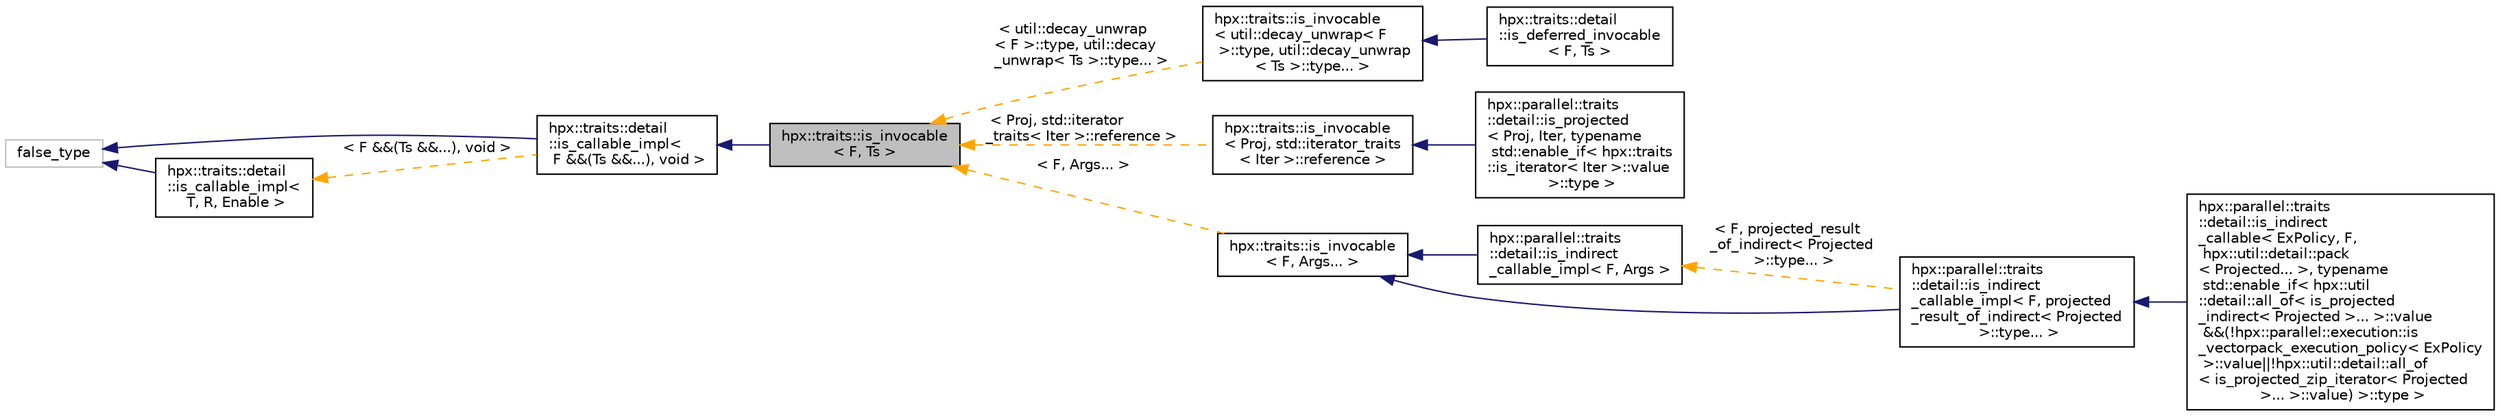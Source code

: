 digraph "hpx::traits::is_invocable&lt; F, Ts &gt;"
{
  edge [fontname="Helvetica",fontsize="10",labelfontname="Helvetica",labelfontsize="10"];
  node [fontname="Helvetica",fontsize="10",shape=record];
  rankdir="LR";
  Node0 [label="hpx::traits::is_invocable\l\< F, Ts \>",height=0.2,width=0.4,color="black", fillcolor="grey75", style="filled", fontcolor="black"];
  Node1 -> Node0 [dir="back",color="midnightblue",fontsize="10",style="solid",fontname="Helvetica"];
  Node1 [label="hpx::traits::detail\l::is_callable_impl\<\l F &&(Ts &&...), void \>",height=0.2,width=0.4,color="black", fillcolor="white", style="filled",URL="$d2/d40/structhpx_1_1traits_1_1detail_1_1is__callable__impl.html"];
  Node2 -> Node1 [dir="back",color="midnightblue",fontsize="10",style="solid",fontname="Helvetica"];
  Node2 [label="false_type",height=0.2,width=0.4,color="grey75", fillcolor="white", style="filled"];
  Node3 -> Node1 [dir="back",color="orange",fontsize="10",style="dashed",label=" \< F &&(Ts &&...), void \>" ,fontname="Helvetica"];
  Node3 [label="hpx::traits::detail\l::is_callable_impl\<\l T, R, Enable \>",height=0.2,width=0.4,color="black", fillcolor="white", style="filled",URL="$d2/d40/structhpx_1_1traits_1_1detail_1_1is__callable__impl.html"];
  Node2 -> Node3 [dir="back",color="midnightblue",fontsize="10",style="solid",fontname="Helvetica"];
  Node0 -> Node4 [dir="back",color="orange",fontsize="10",style="dashed",label=" \< util::decay_unwrap\l\< F \>::type, util::decay\l_unwrap\< Ts \>::type... \>" ,fontname="Helvetica"];
  Node4 [label="hpx::traits::is_invocable\l\< util::decay_unwrap\< F\l \>::type, util::decay_unwrap\l\< Ts \>::type... \>",height=0.2,width=0.4,color="black", fillcolor="white", style="filled",URL="$d1/d49/structhpx_1_1traits_1_1is__invocable.html"];
  Node4 -> Node5 [dir="back",color="midnightblue",fontsize="10",style="solid",fontname="Helvetica"];
  Node5 [label="hpx::traits::detail\l::is_deferred_invocable\l\< F, Ts \>",height=0.2,width=0.4,color="black", fillcolor="white", style="filled",URL="$da/d25/structhpx_1_1traits_1_1detail_1_1is__deferred__invocable.html"];
  Node0 -> Node6 [dir="back",color="orange",fontsize="10",style="dashed",label=" \< Proj, std::iterator\l_traits\< Iter \>::reference \>" ,fontname="Helvetica"];
  Node6 [label="hpx::traits::is_invocable\l\< Proj, std::iterator_traits\l\< Iter \>::reference \>",height=0.2,width=0.4,color="black", fillcolor="white", style="filled",URL="$d1/d49/structhpx_1_1traits_1_1is__invocable.html"];
  Node6 -> Node7 [dir="back",color="midnightblue",fontsize="10",style="solid",fontname="Helvetica"];
  Node7 [label="hpx::parallel::traits\l::detail::is_projected\l\< Proj, Iter, typename\l std::enable_if\< hpx::traits\l::is_iterator\< Iter \>::value\l \>::type \>",height=0.2,width=0.4,color="black", fillcolor="white", style="filled",URL="$d6/d24/structhpx_1_1parallel_1_1traits_1_1detail_1_1is__projected_3_01_proj_00_01_iter_00_01typename_01cc77797ebbc8e34284f1779bdd547bd9.html"];
  Node0 -> Node8 [dir="back",color="orange",fontsize="10",style="dashed",label=" \< F, Args... \>" ,fontname="Helvetica"];
  Node8 [label="hpx::traits::is_invocable\l\< F, Args... \>",height=0.2,width=0.4,color="black", fillcolor="white", style="filled",URL="$d1/d49/structhpx_1_1traits_1_1is__invocable.html"];
  Node8 -> Node9 [dir="back",color="midnightblue",fontsize="10",style="solid",fontname="Helvetica"];
  Node9 [label="hpx::parallel::traits\l::detail::is_indirect\l_callable_impl\< F, Args \>",height=0.2,width=0.4,color="black", fillcolor="white", style="filled",URL="$d0/d45/structhpx_1_1parallel_1_1traits_1_1detail_1_1is__indirect__callable__impl.html"];
  Node9 -> Node10 [dir="back",color="orange",fontsize="10",style="dashed",label=" \< F, projected_result\l_of_indirect\< Projected\l \>::type... \>" ,fontname="Helvetica"];
  Node10 [label="hpx::parallel::traits\l::detail::is_indirect\l_callable_impl\< F, projected\l_result_of_indirect\< Projected\l \>::type... \>",height=0.2,width=0.4,color="black", fillcolor="white", style="filled",URL="$d0/d45/structhpx_1_1parallel_1_1traits_1_1detail_1_1is__indirect__callable__impl.html"];
  Node10 -> Node11 [dir="back",color="midnightblue",fontsize="10",style="solid",fontname="Helvetica"];
  Node11 [label="hpx::parallel::traits\l::detail::is_indirect\l_callable\< ExPolicy, F,\l hpx::util::detail::pack\l\< Projected... \>, typename\l std::enable_if\< hpx::util\l::detail::all_of\< is_projected\l_indirect\< Projected \>... \>::value\l &&(!hpx::parallel::execution::is\l_vectorpack_execution_policy\< ExPolicy\l \>::value\|\|!hpx::util::detail::all_of\l\< is_projected_zip_iterator\< Projected\l \>... \>::value) \>::type \>",height=0.2,width=0.4,color="black", fillcolor="white", style="filled",URL="$d4/d83/structhpx_1_1parallel_1_1traits_1_1detail_1_1is__indirect__callable_3_01_ex_policy_00_01_f_00_019e7b55b3a3c444d4e3e9feadbfd291f7.html"];
  Node8 -> Node10 [dir="back",color="midnightblue",fontsize="10",style="solid",fontname="Helvetica"];
}
